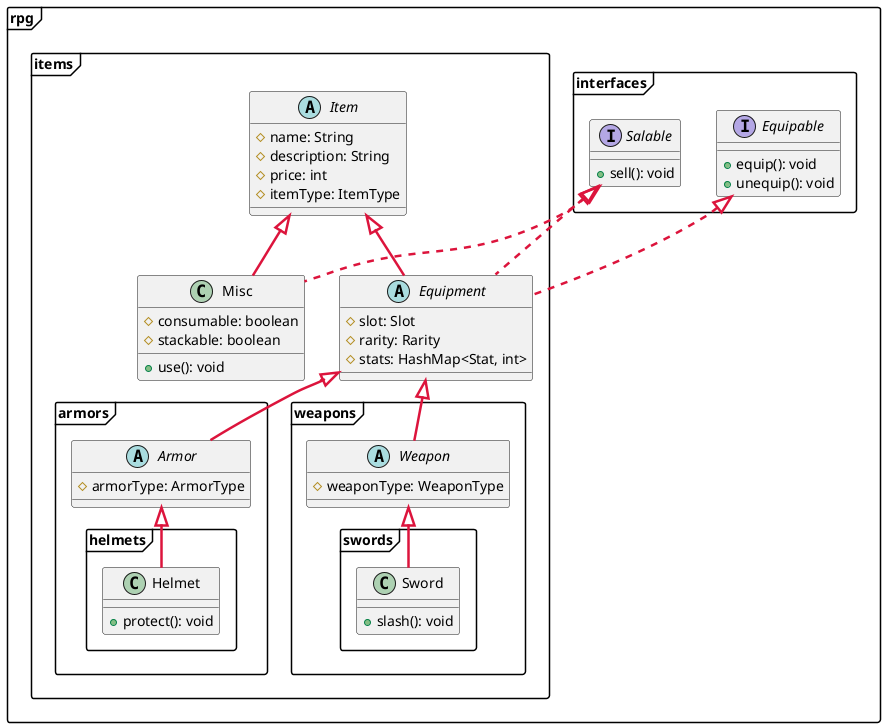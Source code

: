 @startuml
skinparam packageStyle frame
skinparam arrow{
    color crimson
    headColor crimson
    thickness 2.5
}
interface rpg.interfaces.Equipable{
    + equip(): void
    + unequip(): void
}
interface rpg.interfaces.Salable{
    + sell(): void
}
abstract class rpg.items.Item{
    # name: String
    # description: String
    # price: int
    # itemType: ItemType
}
abstract class rpg.items.Equipment extends rpg.items.Item implements rpg.interfaces.Equipable, rpg.interfaces.Salable{
    # slot: Slot
    # rarity: Rarity
    # stats: HashMap<Stat, int>
}
abstract class rpg.items.armors.Armor extends rpg.items.Equipment{
    # armorType: ArmorType
}
abstract class rpg.items.weapons.Weapon extends rpg.items.Equipment{
    # weaponType: WeaponType
}
class rpg.items.weapons.swords.Sword extends rpg.items.weapons.Weapon{
    + slash(): void
}
class rpg.items.armors.helmets.Helmet extends rpg.items.armors.Armor{
    + protect(): void
}
class rpg.items.Misc extends rpg.items.Item implements rpg.interfaces.Salable{
    # consumable: boolean
    # stackable: boolean
    + use(): void
}
@enduml